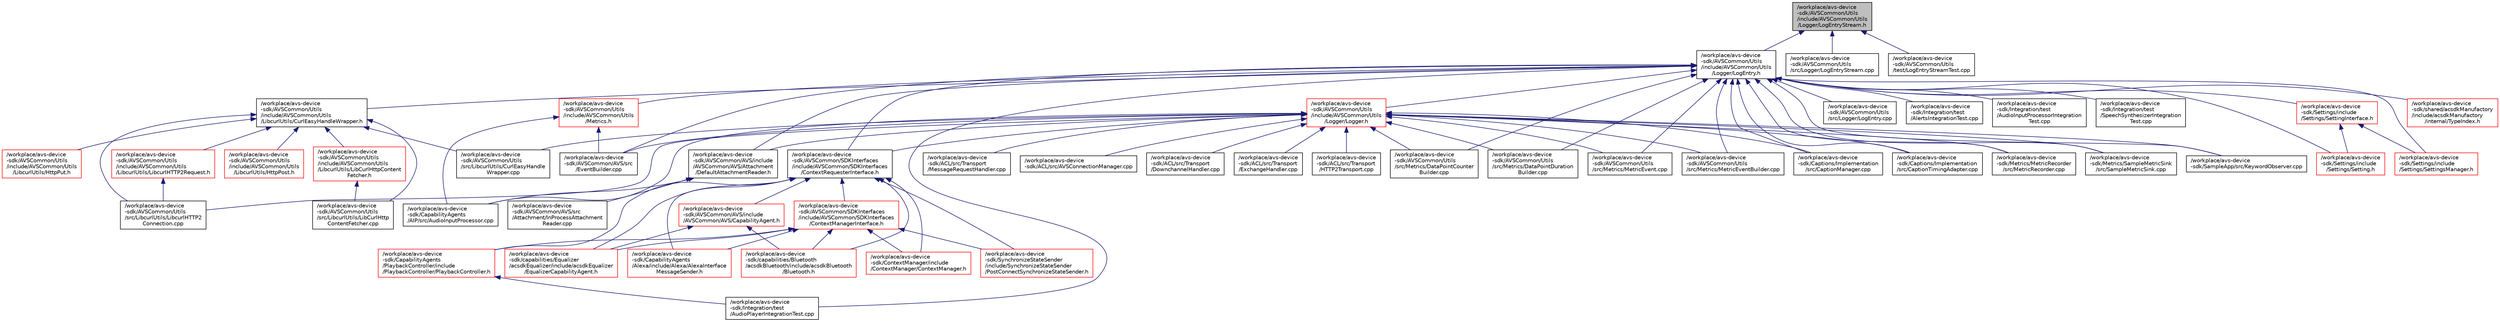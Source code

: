 digraph "/workplace/avs-device-sdk/AVSCommon/Utils/include/AVSCommon/Utils/Logger/LogEntryStream.h"
{
  edge [fontname="Helvetica",fontsize="10",labelfontname="Helvetica",labelfontsize="10"];
  node [fontname="Helvetica",fontsize="10",shape=record];
  Node6 [label="/workplace/avs-device\l-sdk/AVSCommon/Utils\l/include/AVSCommon/Utils\l/Logger/LogEntryStream.h",height=0.2,width=0.4,color="black", fillcolor="grey75", style="filled", fontcolor="black"];
  Node6 -> Node7 [dir="back",color="midnightblue",fontsize="10",style="solid",fontname="Helvetica"];
  Node7 [label="/workplace/avs-device\l-sdk/AVSCommon/Utils\l/include/AVSCommon/Utils\l/Logger/LogEntry.h",height=0.2,width=0.4,color="black", fillcolor="white", style="filled",URL="$_log_entry_8h.html"];
  Node7 -> Node8 [dir="back",color="midnightblue",fontsize="10",style="solid",fontname="Helvetica"];
  Node8 [label="/workplace/avs-device\l-sdk/AVSCommon/AVS/include\l/AVSCommon/AVS/Attachment\l/DefaultAttachmentReader.h",height=0.2,width=0.4,color="black", fillcolor="white", style="filled",URL="$_default_attachment_reader_8h.html"];
  Node8 -> Node9 [dir="back",color="midnightblue",fontsize="10",style="solid",fontname="Helvetica"];
  Node9 [label="/workplace/avs-device\l-sdk/AVSCommon/AVS/src\l/Attachment/InProcessAttachment\lReader.cpp",height=0.2,width=0.4,color="black", fillcolor="white", style="filled",URL="$_in_process_attachment_reader_8cpp.html"];
  Node8 -> Node10 [dir="back",color="midnightblue",fontsize="10",style="solid",fontname="Helvetica"];
  Node10 [label="/workplace/avs-device\l-sdk/CapabilityAgents\l/AIP/src/AudioInputProcessor.cpp",height=0.2,width=0.4,color="black", fillcolor="white", style="filled",URL="$_audio_input_processor_8cpp.html"];
  Node7 -> Node11 [dir="back",color="midnightblue",fontsize="10",style="solid",fontname="Helvetica"];
  Node11 [label="/workplace/avs-device\l-sdk/AVSCommon/AVS/src\l/EventBuilder.cpp",height=0.2,width=0.4,color="black", fillcolor="white", style="filled",URL="$_event_builder_8cpp.html"];
  Node7 -> Node12 [dir="back",color="midnightblue",fontsize="10",style="solid",fontname="Helvetica"];
  Node12 [label="/workplace/avs-device\l-sdk/AVSCommon/SDKInterfaces\l/include/AVSCommon/SDKInterfaces\l/ContextRequesterInterface.h",height=0.2,width=0.4,color="black", fillcolor="white", style="filled",URL="$_context_requester_interface_8h.html"];
  Node12 -> Node13 [dir="back",color="midnightblue",fontsize="10",style="solid",fontname="Helvetica"];
  Node13 [label="/workplace/avs-device\l-sdk/AVSCommon/AVS/include\l/AVSCommon/AVS/CapabilityAgent.h",height=0.2,width=0.4,color="red", fillcolor="white", style="filled",URL="$_capability_agent_8h.html"];
  Node13 -> Node47 [dir="back",color="midnightblue",fontsize="10",style="solid",fontname="Helvetica"];
  Node47 [label="/workplace/avs-device\l-sdk/capabilities/Bluetooth\l/acsdkBluetooth/include/acsdkBluetooth\l/Bluetooth.h",height=0.2,width=0.4,color="red", fillcolor="white", style="filled",URL="$_bluetooth_8h.html"];
  Node13 -> Node61 [dir="back",color="midnightblue",fontsize="10",style="solid",fontname="Helvetica"];
  Node61 [label="/workplace/avs-device\l-sdk/capabilities/Equalizer\l/acsdkEqualizer/include/acsdkEqualizer\l/EqualizerCapabilityAgent.h",height=0.2,width=0.4,color="red", fillcolor="white", style="filled",URL="$_equalizer_capability_agent_8h.html"];
  Node12 -> Node142 [dir="back",color="midnightblue",fontsize="10",style="solid",fontname="Helvetica"];
  Node142 [label="/workplace/avs-device\l-sdk/AVSCommon/SDKInterfaces\l/include/AVSCommon/SDKInterfaces\l/ContextManagerInterface.h",height=0.2,width=0.4,color="red", fillcolor="white", style="filled",URL="$_context_manager_interface_8h.html"];
  Node142 -> Node47 [dir="back",color="midnightblue",fontsize="10",style="solid",fontname="Helvetica"];
  Node142 -> Node61 [dir="back",color="midnightblue",fontsize="10",style="solid",fontname="Helvetica"];
  Node142 -> Node178 [dir="back",color="midnightblue",fontsize="10",style="solid",fontname="Helvetica"];
  Node178 [label="/workplace/avs-device\l-sdk/CapabilityAgents\l/Alexa/include/Alexa/AlexaInterface\lMessageSender.h",height=0.2,width=0.4,color="red", fillcolor="white", style="filled",URL="$_alexa_interface_message_sender_8h.html"];
  Node142 -> Node180 [dir="back",color="midnightblue",fontsize="10",style="solid",fontname="Helvetica"];
  Node180 [label="/workplace/avs-device\l-sdk/CapabilityAgents\l/PlaybackController/include\l/PlaybackController/PlaybackController.h",height=0.2,width=0.4,color="red", fillcolor="white", style="filled",URL="$_playback_controller_8h.html"];
  Node180 -> Node46 [dir="back",color="midnightblue",fontsize="10",style="solid",fontname="Helvetica"];
  Node46 [label="/workplace/avs-device\l-sdk/Integration/test\l/AudioPlayerIntegrationTest.cpp",height=0.2,width=0.4,color="black", fillcolor="white", style="filled",URL="$_audio_player_integration_test_8cpp.html"];
  Node142 -> Node187 [dir="back",color="midnightblue",fontsize="10",style="solid",fontname="Helvetica"];
  Node187 [label="/workplace/avs-device\l-sdk/ContextManager/include\l/ContextManager/ContextManager.h",height=0.2,width=0.4,color="red", fillcolor="white", style="filled",URL="$_context_manager_8h.html"];
  Node142 -> Node201 [dir="back",color="midnightblue",fontsize="10",style="solid",fontname="Helvetica"];
  Node201 [label="/workplace/avs-device\l-sdk/SynchronizeStateSender\l/include/SynchronizeStateSender\l/PostConnectSynchronizeStateSender.h",height=0.2,width=0.4,color="red", fillcolor="white", style="filled",URL="$_post_connect_synchronize_state_sender_8h.html"];
  Node12 -> Node47 [dir="back",color="midnightblue",fontsize="10",style="solid",fontname="Helvetica"];
  Node12 -> Node61 [dir="back",color="midnightblue",fontsize="10",style="solid",fontname="Helvetica"];
  Node12 -> Node178 [dir="back",color="midnightblue",fontsize="10",style="solid",fontname="Helvetica"];
  Node12 -> Node180 [dir="back",color="midnightblue",fontsize="10",style="solid",fontname="Helvetica"];
  Node12 -> Node187 [dir="back",color="midnightblue",fontsize="10",style="solid",fontname="Helvetica"];
  Node12 -> Node201 [dir="back",color="midnightblue",fontsize="10",style="solid",fontname="Helvetica"];
  Node7 -> Node205 [dir="back",color="midnightblue",fontsize="10",style="solid",fontname="Helvetica"];
  Node205 [label="/workplace/avs-device\l-sdk/AVSCommon/Utils\l/include/AVSCommon/Utils\l/LibcurlUtils/CurlEasyHandleWrapper.h",height=0.2,width=0.4,color="black", fillcolor="white", style="filled",URL="$_curl_easy_handle_wrapper_8h.html"];
  Node205 -> Node206 [dir="back",color="midnightblue",fontsize="10",style="solid",fontname="Helvetica"];
  Node206 [label="/workplace/avs-device\l-sdk/AVSCommon/Utils\l/include/AVSCommon/Utils\l/LibcurlUtils/HttpPost.h",height=0.2,width=0.4,color="red", fillcolor="white", style="filled",URL="$_http_post_8h.html"];
  Node205 -> Node211 [dir="back",color="midnightblue",fontsize="10",style="solid",fontname="Helvetica"];
  Node211 [label="/workplace/avs-device\l-sdk/AVSCommon/Utils\l/include/AVSCommon/Utils\l/LibcurlUtils/HttpPut.h",height=0.2,width=0.4,color="red", fillcolor="white", style="filled",URL="$_http_put_8h.html"];
  Node205 -> Node213 [dir="back",color="midnightblue",fontsize="10",style="solid",fontname="Helvetica"];
  Node213 [label="/workplace/avs-device\l-sdk/AVSCommon/Utils\l/include/AVSCommon/Utils\l/LibcurlUtils/LibcurlHTTP2Request.h",height=0.2,width=0.4,color="red", fillcolor="white", style="filled",URL="$_libcurl_h_t_t_p2_request_8h.html"];
  Node213 -> Node214 [dir="back",color="midnightblue",fontsize="10",style="solid",fontname="Helvetica"];
  Node214 [label="/workplace/avs-device\l-sdk/AVSCommon/Utils\l/src/LibcurlUtils/LibcurlHTTP2\lConnection.cpp",height=0.2,width=0.4,color="black", fillcolor="white", style="filled",URL="$_libcurl_h_t_t_p2_connection_8cpp.html"];
  Node205 -> Node216 [dir="back",color="midnightblue",fontsize="10",style="solid",fontname="Helvetica"];
  Node216 [label="/workplace/avs-device\l-sdk/AVSCommon/Utils\l/include/AVSCommon/Utils\l/LibcurlUtils/LibCurlHttpContent\lFetcher.h",height=0.2,width=0.4,color="red", fillcolor="white", style="filled",URL="$_lib_curl_http_content_fetcher_8h.html"];
  Node216 -> Node218 [dir="back",color="midnightblue",fontsize="10",style="solid",fontname="Helvetica"];
  Node218 [label="/workplace/avs-device\l-sdk/AVSCommon/Utils\l/src/LibcurlUtils/LibCurlHttp\lContentFetcher.cpp",height=0.2,width=0.4,color="black", fillcolor="white", style="filled",URL="$_lib_curl_http_content_fetcher_8cpp.html"];
  Node205 -> Node219 [dir="back",color="midnightblue",fontsize="10",style="solid",fontname="Helvetica"];
  Node219 [label="/workplace/avs-device\l-sdk/AVSCommon/Utils\l/src/LibcurlUtils/CurlEasyHandle\lWrapper.cpp",height=0.2,width=0.4,color="black", fillcolor="white", style="filled",URL="$_curl_easy_handle_wrapper_8cpp.html"];
  Node205 -> Node214 [dir="back",color="midnightblue",fontsize="10",style="solid",fontname="Helvetica"];
  Node205 -> Node218 [dir="back",color="midnightblue",fontsize="10",style="solid",fontname="Helvetica"];
  Node7 -> Node220 [dir="back",color="midnightblue",fontsize="10",style="solid",fontname="Helvetica"];
  Node220 [label="/workplace/avs-device\l-sdk/AVSCommon/Utils\l/include/AVSCommon/Utils\l/Logger/Logger.h",height=0.2,width=0.4,color="red", fillcolor="white", style="filled",URL="$_logger_8h.html"];
  Node220 -> Node221 [dir="back",color="midnightblue",fontsize="10",style="solid",fontname="Helvetica"];
  Node221 [label="/workplace/avs-device\l-sdk/ACL/src/AVSConnectionManager.cpp",height=0.2,width=0.4,color="black", fillcolor="white", style="filled",URL="$_a_v_s_connection_manager_8cpp.html"];
  Node220 -> Node222 [dir="back",color="midnightblue",fontsize="10",style="solid",fontname="Helvetica"];
  Node222 [label="/workplace/avs-device\l-sdk/ACL/src/Transport\l/DownchannelHandler.cpp",height=0.2,width=0.4,color="black", fillcolor="white", style="filled",URL="$_downchannel_handler_8cpp.html"];
  Node220 -> Node223 [dir="back",color="midnightblue",fontsize="10",style="solid",fontname="Helvetica"];
  Node223 [label="/workplace/avs-device\l-sdk/ACL/src/Transport\l/ExchangeHandler.cpp",height=0.2,width=0.4,color="black", fillcolor="white", style="filled",URL="$_exchange_handler_8cpp.html"];
  Node220 -> Node224 [dir="back",color="midnightblue",fontsize="10",style="solid",fontname="Helvetica"];
  Node224 [label="/workplace/avs-device\l-sdk/ACL/src/Transport\l/HTTP2Transport.cpp",height=0.2,width=0.4,color="black", fillcolor="white", style="filled",URL="$_h_t_t_p2_transport_8cpp.html"];
  Node220 -> Node225 [dir="back",color="midnightblue",fontsize="10",style="solid",fontname="Helvetica"];
  Node225 [label="/workplace/avs-device\l-sdk/ACL/src/Transport\l/MessageRequestHandler.cpp",height=0.2,width=0.4,color="black", fillcolor="white", style="filled",URL="$_message_request_handler_8cpp.html"];
  Node220 -> Node8 [dir="back",color="midnightblue",fontsize="10",style="solid",fontname="Helvetica"];
  Node220 -> Node11 [dir="back",color="midnightblue",fontsize="10",style="solid",fontname="Helvetica"];
  Node220 -> Node12 [dir="back",color="midnightblue",fontsize="10",style="solid",fontname="Helvetica"];
  Node220 -> Node219 [dir="back",color="midnightblue",fontsize="10",style="solid",fontname="Helvetica"];
  Node220 -> Node214 [dir="back",color="midnightblue",fontsize="10",style="solid",fontname="Helvetica"];
  Node220 -> Node896 [dir="back",color="midnightblue",fontsize="10",style="solid",fontname="Helvetica"];
  Node896 [label="/workplace/avs-device\l-sdk/AVSCommon/Utils\l/src/Metrics/DataPointCounter\lBuilder.cpp",height=0.2,width=0.4,color="black", fillcolor="white", style="filled",URL="$_data_point_counter_builder_8cpp.html"];
  Node220 -> Node897 [dir="back",color="midnightblue",fontsize="10",style="solid",fontname="Helvetica"];
  Node897 [label="/workplace/avs-device\l-sdk/AVSCommon/Utils\l/src/Metrics/DataPointDuration\lBuilder.cpp",height=0.2,width=0.4,color="black", fillcolor="white", style="filled",URL="$_data_point_duration_builder_8cpp.html"];
  Node220 -> Node696 [dir="back",color="midnightblue",fontsize="10",style="solid",fontname="Helvetica"];
  Node696 [label="/workplace/avs-device\l-sdk/AVSCommon/Utils\l/src/Metrics/MetricEvent.cpp",height=0.2,width=0.4,color="black", fillcolor="white", style="filled",URL="$_metric_event_8cpp.html"];
  Node220 -> Node697 [dir="back",color="midnightblue",fontsize="10",style="solid",fontname="Helvetica"];
  Node697 [label="/workplace/avs-device\l-sdk/AVSCommon/Utils\l/src/Metrics/MetricEventBuilder.cpp",height=0.2,width=0.4,color="black", fillcolor="white", style="filled",URL="$_metric_event_builder_8cpp.html"];
  Node220 -> Node10 [dir="back",color="midnightblue",fontsize="10",style="solid",fontname="Helvetica"];
  Node220 -> Node656 [dir="back",color="midnightblue",fontsize="10",style="solid",fontname="Helvetica"];
  Node656 [label="/workplace/avs-device\l-sdk/Captions/Implementation\l/src/CaptionManager.cpp",height=0.2,width=0.4,color="black", fillcolor="white", style="filled",URL="$_caption_manager_8cpp.html"];
  Node220 -> Node658 [dir="back",color="midnightblue",fontsize="10",style="solid",fontname="Helvetica"];
  Node658 [label="/workplace/avs-device\l-sdk/Captions/Implementation\l/src/CaptionTimingAdapter.cpp",height=0.2,width=0.4,color="black", fillcolor="white", style="filled",URL="$_caption_timing_adapter_8cpp.html"];
  Node220 -> Node722 [dir="back",color="midnightblue",fontsize="10",style="solid",fontname="Helvetica"];
  Node722 [label="/workplace/avs-device\l-sdk/Metrics/MetricRecorder\l/src/MetricRecorder.cpp",height=0.2,width=0.4,color="black", fillcolor="white", style="filled",URL="$_metric_recorder_8cpp.html"];
  Node220 -> Node731 [dir="back",color="midnightblue",fontsize="10",style="solid",fontname="Helvetica"];
  Node731 [label="/workplace/avs-device\l-sdk/Metrics/SampleMetricSink\l/src/SampleMetricSink.cpp",height=0.2,width=0.4,color="black", fillcolor="white", style="filled",URL="$_sample_metric_sink_8cpp.html"];
  Node220 -> Node31 [dir="back",color="midnightblue",fontsize="10",style="solid",fontname="Helvetica"];
  Node31 [label="/workplace/avs-device\l-sdk/SampleApp/src/KeywordObserver.cpp",height=0.2,width=0.4,color="black", fillcolor="white", style="filled",URL="$_keyword_observer_8cpp.html"];
  Node7 -> Node525 [dir="back",color="midnightblue",fontsize="10",style="solid",fontname="Helvetica"];
  Node525 [label="/workplace/avs-device\l-sdk/AVSCommon/Utils\l/include/AVSCommon/Utils\l/Metrics.h",height=0.2,width=0.4,color="red", fillcolor="white", style="filled",URL="$_metrics_8h.html"];
  Node525 -> Node11 [dir="back",color="midnightblue",fontsize="10",style="solid",fontname="Helvetica"];
  Node525 -> Node10 [dir="back",color="midnightblue",fontsize="10",style="solid",fontname="Helvetica"];
  Node7 -> Node961 [dir="back",color="midnightblue",fontsize="10",style="solid",fontname="Helvetica"];
  Node961 [label="/workplace/avs-device\l-sdk/AVSCommon/Utils\l/src/Logger/LogEntry.cpp",height=0.2,width=0.4,color="black", fillcolor="white", style="filled",URL="$_log_entry_8cpp.html"];
  Node7 -> Node896 [dir="back",color="midnightblue",fontsize="10",style="solid",fontname="Helvetica"];
  Node7 -> Node897 [dir="back",color="midnightblue",fontsize="10",style="solid",fontname="Helvetica"];
  Node7 -> Node696 [dir="back",color="midnightblue",fontsize="10",style="solid",fontname="Helvetica"];
  Node7 -> Node697 [dir="back",color="midnightblue",fontsize="10",style="solid",fontname="Helvetica"];
  Node7 -> Node656 [dir="back",color="midnightblue",fontsize="10",style="solid",fontname="Helvetica"];
  Node7 -> Node658 [dir="back",color="midnightblue",fontsize="10",style="solid",fontname="Helvetica"];
  Node7 -> Node41 [dir="back",color="midnightblue",fontsize="10",style="solid",fontname="Helvetica"];
  Node41 [label="/workplace/avs-device\l-sdk/Integration/test\l/AlertsIntegrationTest.cpp",height=0.2,width=0.4,color="black", fillcolor="white", style="filled",URL="$_alerts_integration_test_8cpp.html"];
  Node7 -> Node81 [dir="back",color="midnightblue",fontsize="10",style="solid",fontname="Helvetica"];
  Node81 [label="/workplace/avs-device\l-sdk/Integration/test\l/AudioInputProcessorIntegration\lTest.cpp",height=0.2,width=0.4,color="black", fillcolor="white", style="filled",URL="$_audio_input_processor_integration_test_8cpp.html"];
  Node7 -> Node46 [dir="back",color="midnightblue",fontsize="10",style="solid",fontname="Helvetica"];
  Node7 -> Node95 [dir="back",color="midnightblue",fontsize="10",style="solid",fontname="Helvetica"];
  Node95 [label="/workplace/avs-device\l-sdk/Integration/test\l/SpeechSynthesizerIntegration\lTest.cpp",height=0.2,width=0.4,color="black", fillcolor="white", style="filled",URL="$_speech_synthesizer_integration_test_8cpp.html"];
  Node7 -> Node722 [dir="back",color="midnightblue",fontsize="10",style="solid",fontname="Helvetica"];
  Node7 -> Node731 [dir="back",color="midnightblue",fontsize="10",style="solid",fontname="Helvetica"];
  Node7 -> Node31 [dir="back",color="midnightblue",fontsize="10",style="solid",fontname="Helvetica"];
  Node7 -> Node403 [dir="back",color="midnightblue",fontsize="10",style="solid",fontname="Helvetica"];
  Node403 [label="/workplace/avs-device\l-sdk/Settings/include\l/Settings/Setting.h",height=0.2,width=0.4,color="red", fillcolor="white", style="filled",URL="$_setting_8h.html"];
  Node7 -> Node405 [dir="back",color="midnightblue",fontsize="10",style="solid",fontname="Helvetica"];
  Node405 [label="/workplace/avs-device\l-sdk/Settings/include\l/Settings/SettingsManager.h",height=0.2,width=0.4,color="red", fillcolor="white", style="filled",URL="$_settings_manager_8h.html"];
  Node7 -> Node851 [dir="back",color="midnightblue",fontsize="10",style="solid",fontname="Helvetica"];
  Node851 [label="/workplace/avs-device\l-sdk/Settings/include\l/Settings/SettingInterface.h",height=0.2,width=0.4,color="red", fillcolor="white", style="filled",URL="$_setting_interface_8h.html"];
  Node851 -> Node403 [dir="back",color="midnightblue",fontsize="10",style="solid",fontname="Helvetica"];
  Node851 -> Node405 [dir="back",color="midnightblue",fontsize="10",style="solid",fontname="Helvetica"];
  Node7 -> Node872 [dir="back",color="midnightblue",fontsize="10",style="solid",fontname="Helvetica"];
  Node872 [label="/workplace/avs-device\l-sdk/shared/acsdkManufactory\l/include/acsdkManufactory\l/internal/TypeIndex.h",height=0.2,width=0.4,color="red", fillcolor="white", style="filled",URL="$_type_index_8h.html"];
  Node6 -> Node962 [dir="back",color="midnightblue",fontsize="10",style="solid",fontname="Helvetica"];
  Node962 [label="/workplace/avs-device\l-sdk/AVSCommon/Utils\l/src/Logger/LogEntryStream.cpp",height=0.2,width=0.4,color="black", fillcolor="white", style="filled",URL="$_log_entry_stream_8cpp.html"];
  Node6 -> Node963 [dir="back",color="midnightblue",fontsize="10",style="solid",fontname="Helvetica"];
  Node963 [label="/workplace/avs-device\l-sdk/AVSCommon/Utils\l/test/LogEntryStreamTest.cpp",height=0.2,width=0.4,color="black", fillcolor="white", style="filled",URL="$_log_entry_stream_test_8cpp.html"];
}
